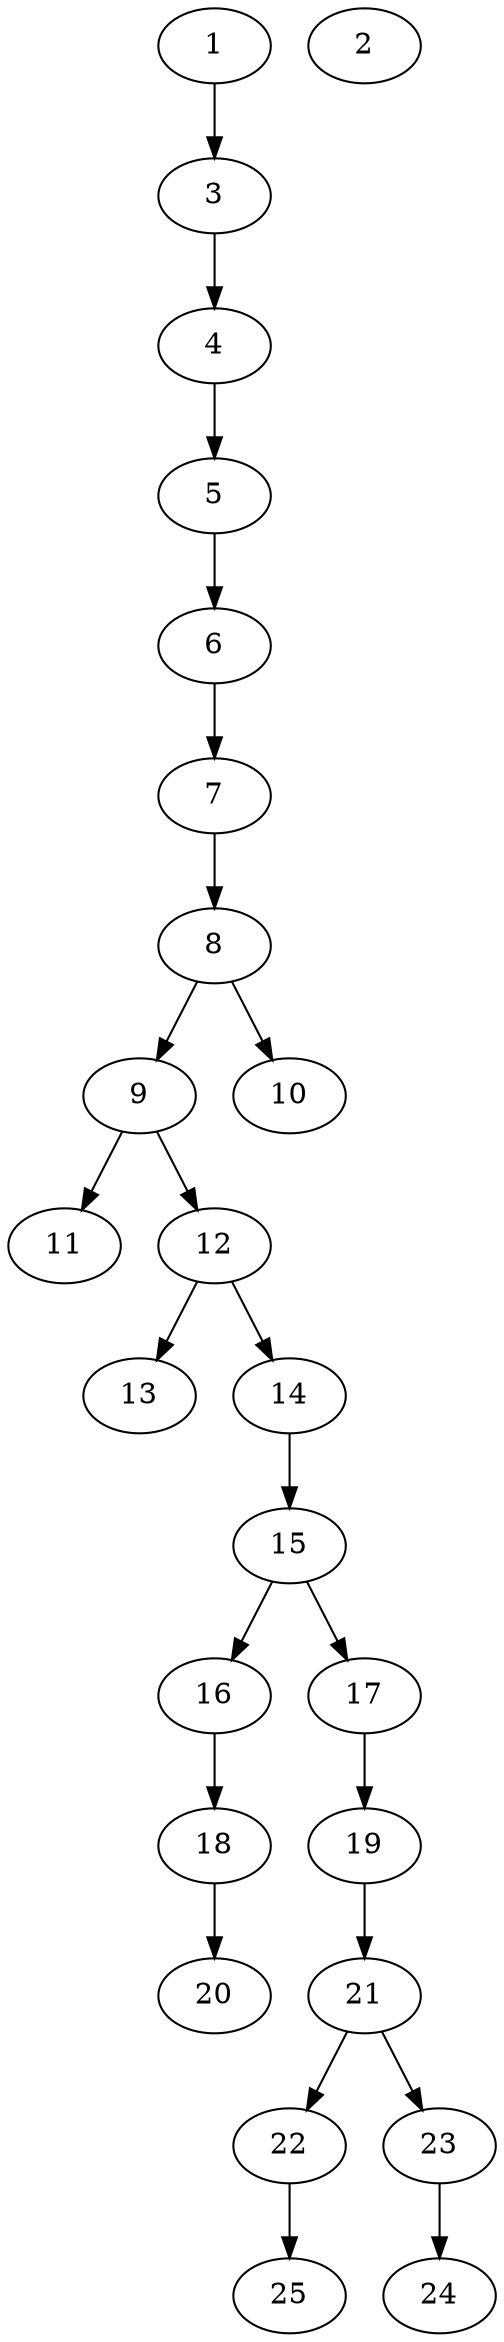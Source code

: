 // DAG automatically generated by daggen at Thu Oct  3 14:00:40 2019
// ./daggen --dot -n 25 --ccr 0.4 --fat 0.3 --regular 0.5 --density 0.5 --mindata 5242880 --maxdata 52428800 
digraph G {
  1 [size="45286400", alpha="0.12", expect_size="18114560"] 
  1 -> 3 [size ="18114560"]
  2 [size="101862400", alpha="0.00", expect_size="40744960"] 
  3 [size="74721280", alpha="0.17", expect_size="29888512"] 
  3 -> 4 [size ="29888512"]
  4 [size="66516480", alpha="0.19", expect_size="26606592"] 
  4 -> 5 [size ="26606592"]
  5 [size="84316160", alpha="0.03", expect_size="33726464"] 
  5 -> 6 [size ="33726464"]
  6 [size="82780160", alpha="0.12", expect_size="33112064"] 
  6 -> 7 [size ="33112064"]
  7 [size="97582080", alpha="0.20", expect_size="39032832"] 
  7 -> 8 [size ="39032832"]
  8 [size="117230080", alpha="0.13", expect_size="46892032"] 
  8 -> 9 [size ="46892032"]
  8 -> 10 [size ="46892032"]
  9 [size="93788160", alpha="0.03", expect_size="37515264"] 
  9 -> 11 [size ="37515264"]
  9 -> 12 [size ="37515264"]
  10 [size="44454400", alpha="0.01", expect_size="17781760"] 
  11 [size="26595840", alpha="0.03", expect_size="10638336"] 
  12 [size="98124800", alpha="0.15", expect_size="39249920"] 
  12 -> 13 [size ="39249920"]
  12 -> 14 [size ="39249920"]
  13 [size="100369920", alpha="0.04", expect_size="40147968"] 
  14 [size="82969600", alpha="0.12", expect_size="33187840"] 
  14 -> 15 [size ="33187840"]
  15 [size="75246080", alpha="0.06", expect_size="30098432"] 
  15 -> 16 [size ="30098432"]
  15 -> 17 [size ="30098432"]
  16 [size="92646400", alpha="0.02", expect_size="37058560"] 
  16 -> 18 [size ="37058560"]
  17 [size="44247040", alpha="0.06", expect_size="17698816"] 
  17 -> 19 [size ="17698816"]
  18 [size="42260480", alpha="0.08", expect_size="16904192"] 
  18 -> 20 [size ="16904192"]
  19 [size="119726080", alpha="0.16", expect_size="47890432"] 
  19 -> 21 [size ="47890432"]
  20 [size="21291520", alpha="0.19", expect_size="8516608"] 
  21 [size="25520640", alpha="0.08", expect_size="10208256"] 
  21 -> 22 [size ="10208256"]
  21 -> 23 [size ="10208256"]
  22 [size="40957440", alpha="0.11", expect_size="16382976"] 
  22 -> 25 [size ="16382976"]
  23 [size="128737280", alpha="0.05", expect_size="51494912"] 
  23 -> 24 [size ="51494912"]
  24 [size="32698880", alpha="0.08", expect_size="13079552"] 
  25 [size="104186880", alpha="0.04", expect_size="41674752"] 
}
